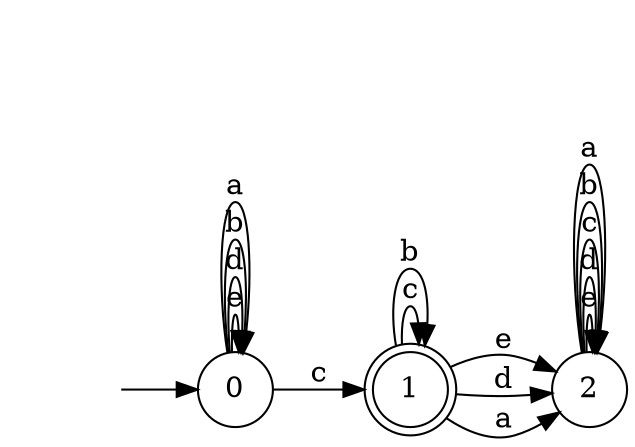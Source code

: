 digraph {
  rankdir=LR;
  0 [label="0", shape = circle];
  0 -> 0 [label="e"];
  0 -> 0 [label="d"];
  0 -> 1 [label="c"];
  0 -> 0 [label="b"];
  0 -> 0 [label="a"];
  1 [label="1", shape = doublecircle];
  1 -> 2 [label="e"];
  1 -> 2 [label="d"];
  1 -> 1 [label="c"];
  1 -> 1 [label="b"];
  1 -> 2 [label="a"];
  2 [label="2", shape = circle];
  2 -> 2 [label="e"];
  2 -> 2 [label="d"];
  2 -> 2 [label="c"];
  2 -> 2 [label="b"];
  2 -> 2 [label="a"];
  3 [label="", shape = plaintext];
  3 -> 0 [label=""];
}
